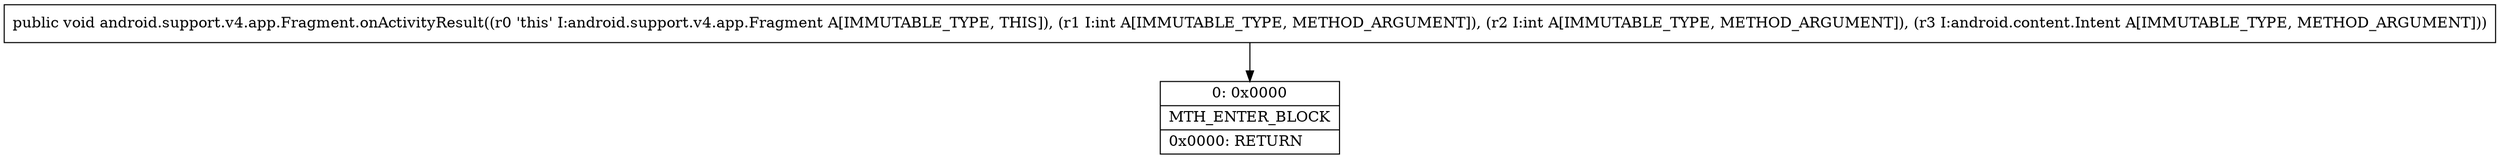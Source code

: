 digraph "CFG forandroid.support.v4.app.Fragment.onActivityResult(IILandroid\/content\/Intent;)V" {
Node_0 [shape=record,label="{0\:\ 0x0000|MTH_ENTER_BLOCK\l|0x0000: RETURN   \l}"];
MethodNode[shape=record,label="{public void android.support.v4.app.Fragment.onActivityResult((r0 'this' I:android.support.v4.app.Fragment A[IMMUTABLE_TYPE, THIS]), (r1 I:int A[IMMUTABLE_TYPE, METHOD_ARGUMENT]), (r2 I:int A[IMMUTABLE_TYPE, METHOD_ARGUMENT]), (r3 I:android.content.Intent A[IMMUTABLE_TYPE, METHOD_ARGUMENT])) }"];
MethodNode -> Node_0;
}

